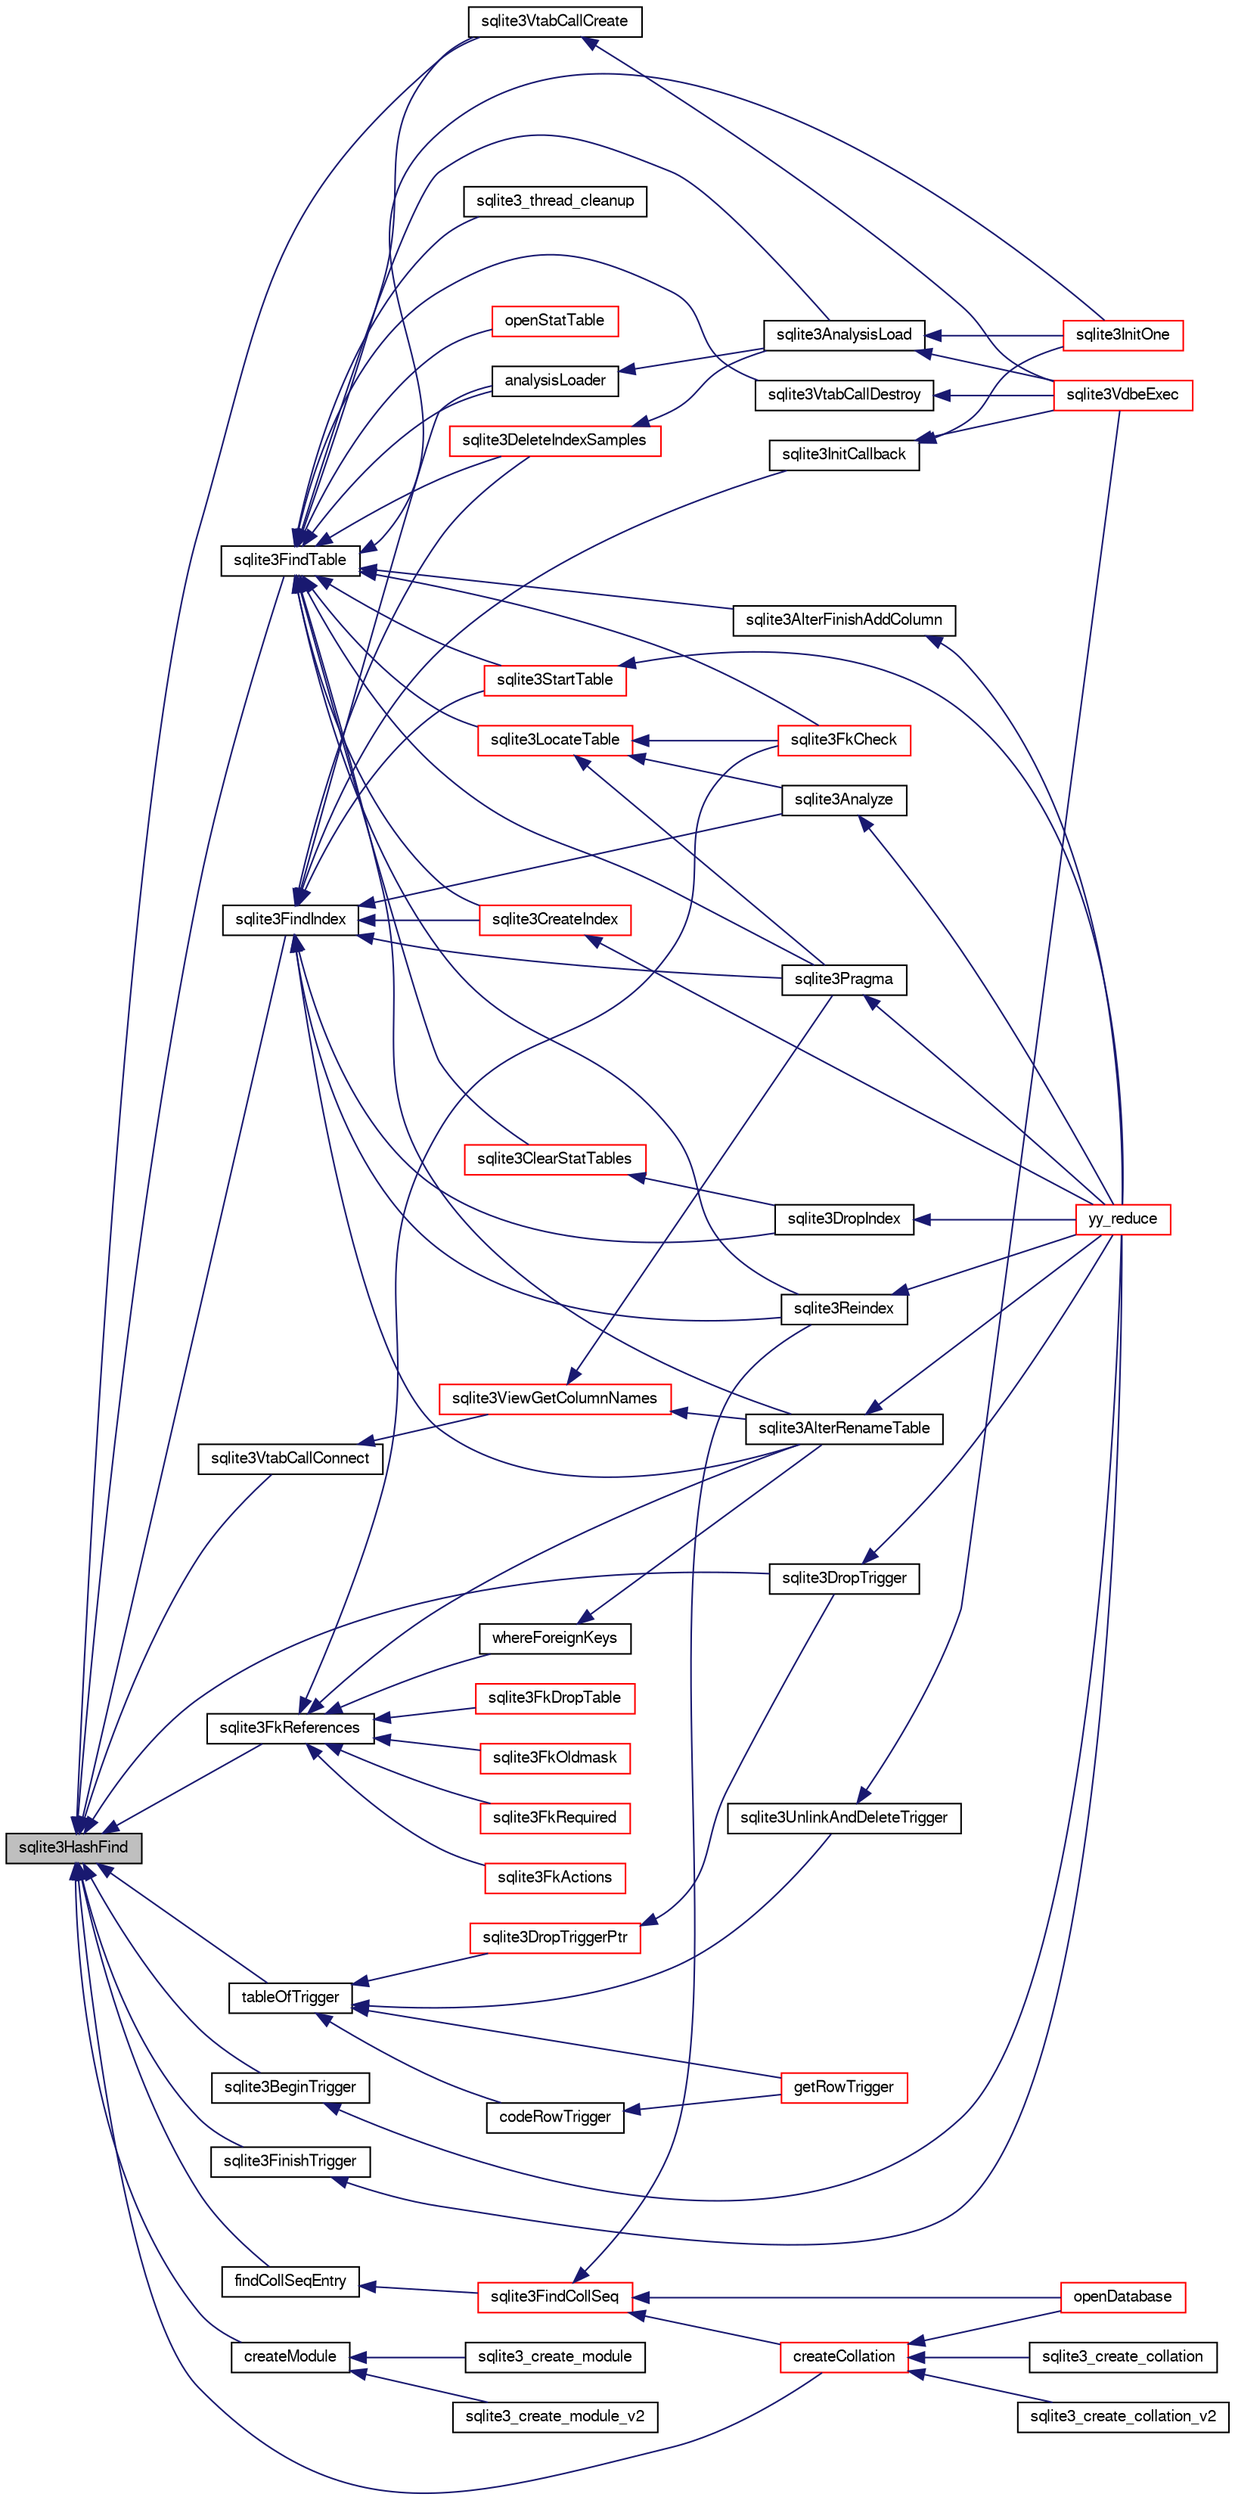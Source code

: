 digraph "sqlite3HashFind"
{
  edge [fontname="FreeSans",fontsize="10",labelfontname="FreeSans",labelfontsize="10"];
  node [fontname="FreeSans",fontsize="10",shape=record];
  rankdir="LR";
  Node561323 [label="sqlite3HashFind",height=0.2,width=0.4,color="black", fillcolor="grey75", style="filled", fontcolor="black"];
  Node561323 -> Node561324 [dir="back",color="midnightblue",fontsize="10",style="solid",fontname="FreeSans"];
  Node561324 [label="sqlite3FindTable",height=0.2,width=0.4,color="black", fillcolor="white", style="filled",URL="$sqlite3_8c.html#afa51dbee6173bf3a8a3df76b07cea789"];
  Node561324 -> Node561325 [dir="back",color="midnightblue",fontsize="10",style="solid",fontname="FreeSans"];
  Node561325 [label="sqlite3AlterRenameTable",height=0.2,width=0.4,color="black", fillcolor="white", style="filled",URL="$sqlite3_8c.html#aa5cfdb507ff74e559f2efb0318c96d2c"];
  Node561325 -> Node561326 [dir="back",color="midnightblue",fontsize="10",style="solid",fontname="FreeSans"];
  Node561326 [label="yy_reduce",height=0.2,width=0.4,color="red", fillcolor="white", style="filled",URL="$sqlite3_8c.html#a7c419a9b25711c666a9a2449ef377f14"];
  Node561324 -> Node561328 [dir="back",color="midnightblue",fontsize="10",style="solid",fontname="FreeSans"];
  Node561328 [label="sqlite3AlterFinishAddColumn",height=0.2,width=0.4,color="black", fillcolor="white", style="filled",URL="$sqlite3_8c.html#a392e1e5be904b01216faae16a77c2c31"];
  Node561328 -> Node561326 [dir="back",color="midnightblue",fontsize="10",style="solid",fontname="FreeSans"];
  Node561324 -> Node561329 [dir="back",color="midnightblue",fontsize="10",style="solid",fontname="FreeSans"];
  Node561329 [label="openStatTable",height=0.2,width=0.4,color="red", fillcolor="white", style="filled",URL="$sqlite3_8c.html#aea3da21ca87050c11c23e01f578cc5dc"];
  Node561324 -> Node561333 [dir="back",color="midnightblue",fontsize="10",style="solid",fontname="FreeSans"];
  Node561333 [label="analysisLoader",height=0.2,width=0.4,color="black", fillcolor="white", style="filled",URL="$sqlite3_8c.html#abb38e5b97f93c8a9775233bb28cb1e17"];
  Node561333 -> Node561334 [dir="back",color="midnightblue",fontsize="10",style="solid",fontname="FreeSans"];
  Node561334 [label="sqlite3AnalysisLoad",height=0.2,width=0.4,color="black", fillcolor="white", style="filled",URL="$sqlite3_8c.html#a48a2301c27e1d3d68708b9b8761b5a01"];
  Node561334 -> Node561335 [dir="back",color="midnightblue",fontsize="10",style="solid",fontname="FreeSans"];
  Node561335 [label="sqlite3VdbeExec",height=0.2,width=0.4,color="red", fillcolor="white", style="filled",URL="$sqlite3_8c.html#a8ce40a614bdc56719c4d642b1e4dfb21"];
  Node561334 -> Node561496 [dir="back",color="midnightblue",fontsize="10",style="solid",fontname="FreeSans"];
  Node561496 [label="sqlite3InitOne",height=0.2,width=0.4,color="red", fillcolor="white", style="filled",URL="$sqlite3_8c.html#ac4318b25df65269906b0379251fe9b85"];
  Node561324 -> Node561359 [dir="back",color="midnightblue",fontsize="10",style="solid",fontname="FreeSans"];
  Node561359 [label="sqlite3DeleteIndexSamples",height=0.2,width=0.4,color="red", fillcolor="white", style="filled",URL="$sqlite3_8c.html#aaeda0302fbf61397ec009f65bed047ef"];
  Node561359 -> Node561334 [dir="back",color="midnightblue",fontsize="10",style="solid",fontname="FreeSans"];
  Node561324 -> Node561334 [dir="back",color="midnightblue",fontsize="10",style="solid",fontname="FreeSans"];
  Node561324 -> Node561500 [dir="back",color="midnightblue",fontsize="10",style="solid",fontname="FreeSans"];
  Node561500 [label="sqlite3LocateTable",height=0.2,width=0.4,color="red", fillcolor="white", style="filled",URL="$sqlite3_8c.html#adfeea5b18971250d4ff7f5a44e134d75"];
  Node561500 -> Node561331 [dir="back",color="midnightblue",fontsize="10",style="solid",fontname="FreeSans"];
  Node561331 [label="sqlite3Analyze",height=0.2,width=0.4,color="black", fillcolor="white", style="filled",URL="$sqlite3_8c.html#ac696deb1ccaae3fa855cfbd0bfd4d048"];
  Node561331 -> Node561326 [dir="back",color="midnightblue",fontsize="10",style="solid",fontname="FreeSans"];
  Node561500 -> Node561400 [dir="back",color="midnightblue",fontsize="10",style="solid",fontname="FreeSans"];
  Node561400 [label="sqlite3FkCheck",height=0.2,width=0.4,color="red", fillcolor="white", style="filled",URL="$sqlite3_8c.html#aa38fb76c7d6f48f19772877a41703b92"];
  Node561500 -> Node561382 [dir="back",color="midnightblue",fontsize="10",style="solid",fontname="FreeSans"];
  Node561382 [label="sqlite3Pragma",height=0.2,width=0.4,color="black", fillcolor="white", style="filled",URL="$sqlite3_8c.html#a111391370f58f8e6a6eca51fd34d62ed"];
  Node561382 -> Node561326 [dir="back",color="midnightblue",fontsize="10",style="solid",fontname="FreeSans"];
  Node561324 -> Node561506 [dir="back",color="midnightblue",fontsize="10",style="solid",fontname="FreeSans"];
  Node561506 [label="sqlite3StartTable",height=0.2,width=0.4,color="red", fillcolor="white", style="filled",URL="$sqlite3_8c.html#af49b4395f39d9078a0dda2484c183012"];
  Node561506 -> Node561326 [dir="back",color="midnightblue",fontsize="10",style="solid",fontname="FreeSans"];
  Node561324 -> Node561488 [dir="back",color="midnightblue",fontsize="10",style="solid",fontname="FreeSans"];
  Node561488 [label="sqlite3ClearStatTables",height=0.2,width=0.4,color="red", fillcolor="white", style="filled",URL="$sqlite3_8c.html#a3a6659fbbc07f5bd5d327d88e6660702"];
  Node561488 -> Node561448 [dir="back",color="midnightblue",fontsize="10",style="solid",fontname="FreeSans"];
  Node561448 [label="sqlite3DropIndex",height=0.2,width=0.4,color="black", fillcolor="white", style="filled",URL="$sqlite3_8c.html#a3ffd2536f34a0cf6d427710b06b71e83"];
  Node561448 -> Node561326 [dir="back",color="midnightblue",fontsize="10",style="solid",fontname="FreeSans"];
  Node561324 -> Node561392 [dir="back",color="midnightblue",fontsize="10",style="solid",fontname="FreeSans"];
  Node561392 [label="sqlite3CreateIndex",height=0.2,width=0.4,color="red", fillcolor="white", style="filled",URL="$sqlite3_8c.html#a8dbe5e590ab6c58a8c45f34f7c81e825"];
  Node561392 -> Node561326 [dir="back",color="midnightblue",fontsize="10",style="solid",fontname="FreeSans"];
  Node561324 -> Node561416 [dir="back",color="midnightblue",fontsize="10",style="solid",fontname="FreeSans"];
  Node561416 [label="sqlite3Reindex",height=0.2,width=0.4,color="black", fillcolor="white", style="filled",URL="$sqlite3_8c.html#abd189e31189391e1ef114b413ff4abbf"];
  Node561416 -> Node561326 [dir="back",color="midnightblue",fontsize="10",style="solid",fontname="FreeSans"];
  Node561324 -> Node561400 [dir="back",color="midnightblue",fontsize="10",style="solid",fontname="FreeSans"];
  Node561324 -> Node561382 [dir="back",color="midnightblue",fontsize="10",style="solid",fontname="FreeSans"];
  Node561324 -> Node561496 [dir="back",color="midnightblue",fontsize="10",style="solid",fontname="FreeSans"];
  Node561324 -> Node561587 [dir="back",color="midnightblue",fontsize="10",style="solid",fontname="FreeSans"];
  Node561587 [label="sqlite3VtabCallCreate",height=0.2,width=0.4,color="black", fillcolor="white", style="filled",URL="$sqlite3_8c.html#a23601fffd89053de28f77684068ec164"];
  Node561587 -> Node561335 [dir="back",color="midnightblue",fontsize="10",style="solid",fontname="FreeSans"];
  Node561324 -> Node561588 [dir="back",color="midnightblue",fontsize="10",style="solid",fontname="FreeSans"];
  Node561588 [label="sqlite3VtabCallDestroy",height=0.2,width=0.4,color="black", fillcolor="white", style="filled",URL="$sqlite3_8c.html#a4e4b63fbee70eb546889a86f2efa014a"];
  Node561588 -> Node561335 [dir="back",color="midnightblue",fontsize="10",style="solid",fontname="FreeSans"];
  Node561324 -> Node561509 [dir="back",color="midnightblue",fontsize="10",style="solid",fontname="FreeSans"];
  Node561509 [label="sqlite3_thread_cleanup",height=0.2,width=0.4,color="black", fillcolor="white", style="filled",URL="$sqlite3_8h.html#a34980c829db84f02e1a1599063469f06"];
  Node561323 -> Node561589 [dir="back",color="midnightblue",fontsize="10",style="solid",fontname="FreeSans"];
  Node561589 [label="sqlite3FindIndex",height=0.2,width=0.4,color="black", fillcolor="white", style="filled",URL="$sqlite3_8c.html#a79fb99db8d0f914bb72dd374ae088512"];
  Node561589 -> Node561325 [dir="back",color="midnightblue",fontsize="10",style="solid",fontname="FreeSans"];
  Node561589 -> Node561331 [dir="back",color="midnightblue",fontsize="10",style="solid",fontname="FreeSans"];
  Node561589 -> Node561333 [dir="back",color="midnightblue",fontsize="10",style="solid",fontname="FreeSans"];
  Node561589 -> Node561359 [dir="back",color="midnightblue",fontsize="10",style="solid",fontname="FreeSans"];
  Node561589 -> Node561506 [dir="back",color="midnightblue",fontsize="10",style="solid",fontname="FreeSans"];
  Node561589 -> Node561392 [dir="back",color="midnightblue",fontsize="10",style="solid",fontname="FreeSans"];
  Node561589 -> Node561448 [dir="back",color="midnightblue",fontsize="10",style="solid",fontname="FreeSans"];
  Node561589 -> Node561416 [dir="back",color="midnightblue",fontsize="10",style="solid",fontname="FreeSans"];
  Node561589 -> Node561382 [dir="back",color="midnightblue",fontsize="10",style="solid",fontname="FreeSans"];
  Node561589 -> Node561495 [dir="back",color="midnightblue",fontsize="10",style="solid",fontname="FreeSans"];
  Node561495 [label="sqlite3InitCallback",height=0.2,width=0.4,color="black", fillcolor="white", style="filled",URL="$sqlite3_8c.html#a5183ff3c8b5311c7332250013ee018b3"];
  Node561495 -> Node561335 [dir="back",color="midnightblue",fontsize="10",style="solid",fontname="FreeSans"];
  Node561495 -> Node561496 [dir="back",color="midnightblue",fontsize="10",style="solid",fontname="FreeSans"];
  Node561323 -> Node561590 [dir="back",color="midnightblue",fontsize="10",style="solid",fontname="FreeSans"];
  Node561590 [label="findCollSeqEntry",height=0.2,width=0.4,color="black", fillcolor="white", style="filled",URL="$sqlite3_8c.html#aaf9ae07c81dca508e137b5880e94aa98"];
  Node561590 -> Node561591 [dir="back",color="midnightblue",fontsize="10",style="solid",fontname="FreeSans"];
  Node561591 [label="sqlite3FindCollSeq",height=0.2,width=0.4,color="red", fillcolor="white", style="filled",URL="$sqlite3_8c.html#ac4f91d39f24a6435de12698fdb16bc14"];
  Node561591 -> Node561416 [dir="back",color="midnightblue",fontsize="10",style="solid",fontname="FreeSans"];
  Node561591 -> Node561630 [dir="back",color="midnightblue",fontsize="10",style="solid",fontname="FreeSans"];
  Node561630 [label="createCollation",height=0.2,width=0.4,color="red", fillcolor="white", style="filled",URL="$sqlite3_8c.html#a29def4ce28811a857e968b3f238d2dd1"];
  Node561630 -> Node561561 [dir="back",color="midnightblue",fontsize="10",style="solid",fontname="FreeSans"];
  Node561561 [label="openDatabase",height=0.2,width=0.4,color="red", fillcolor="white", style="filled",URL="$sqlite3_8c.html#a6a9c3bc3a64234e863413f41db473758"];
  Node561630 -> Node561631 [dir="back",color="midnightblue",fontsize="10",style="solid",fontname="FreeSans"];
  Node561631 [label="sqlite3_create_collation",height=0.2,width=0.4,color="black", fillcolor="white", style="filled",URL="$sqlite3_8h.html#ae16a68d17915d0f18ab05ee246f54d0d"];
  Node561630 -> Node561632 [dir="back",color="midnightblue",fontsize="10",style="solid",fontname="FreeSans"];
  Node561632 [label="sqlite3_create_collation_v2",height=0.2,width=0.4,color="black", fillcolor="white", style="filled",URL="$sqlite3_8h.html#acf133d2ce646b13fd95ca84940e34102"];
  Node561591 -> Node561561 [dir="back",color="midnightblue",fontsize="10",style="solid",fontname="FreeSans"];
  Node561323 -> Node561634 [dir="back",color="midnightblue",fontsize="10",style="solid",fontname="FreeSans"];
  Node561634 [label="sqlite3FkReferences",height=0.2,width=0.4,color="black", fillcolor="white", style="filled",URL="$sqlite3_8c.html#a2337ae2a0965bfde19e983555bb78c01"];
  Node561634 -> Node561635 [dir="back",color="midnightblue",fontsize="10",style="solid",fontname="FreeSans"];
  Node561635 [label="whereForeignKeys",height=0.2,width=0.4,color="black", fillcolor="white", style="filled",URL="$sqlite3_8c.html#a37258f841843e967585d277711322659"];
  Node561635 -> Node561325 [dir="back",color="midnightblue",fontsize="10",style="solid",fontname="FreeSans"];
  Node561634 -> Node561325 [dir="back",color="midnightblue",fontsize="10",style="solid",fontname="FreeSans"];
  Node561634 -> Node561370 [dir="back",color="midnightblue",fontsize="10",style="solid",fontname="FreeSans"];
  Node561370 [label="sqlite3FkDropTable",height=0.2,width=0.4,color="red", fillcolor="white", style="filled",URL="$sqlite3_8c.html#a1218c6fc74e89152ceaa4760e82f5ef9"];
  Node561634 -> Node561400 [dir="back",color="midnightblue",fontsize="10",style="solid",fontname="FreeSans"];
  Node561634 -> Node561636 [dir="back",color="midnightblue",fontsize="10",style="solid",fontname="FreeSans"];
  Node561636 [label="sqlite3FkOldmask",height=0.2,width=0.4,color="red", fillcolor="white", style="filled",URL="$sqlite3_8c.html#a9fd47953eb0c957901261e4265230ee1"];
  Node561634 -> Node561637 [dir="back",color="midnightblue",fontsize="10",style="solid",fontname="FreeSans"];
  Node561637 [label="sqlite3FkRequired",height=0.2,width=0.4,color="red", fillcolor="white", style="filled",URL="$sqlite3_8c.html#a60ca530d57e027853f723ae2f7a6be00"];
  Node561634 -> Node561375 [dir="back",color="midnightblue",fontsize="10",style="solid",fontname="FreeSans"];
  Node561375 [label="sqlite3FkActions",height=0.2,width=0.4,color="red", fillcolor="white", style="filled",URL="$sqlite3_8c.html#a39159bd1623724946c22355ba7f3ef90"];
  Node561323 -> Node561503 [dir="back",color="midnightblue",fontsize="10",style="solid",fontname="FreeSans"];
  Node561503 [label="sqlite3BeginTrigger",height=0.2,width=0.4,color="black", fillcolor="white", style="filled",URL="$sqlite3_8c.html#ac20a731dbd52edec68a09962c7f39a4c"];
  Node561503 -> Node561326 [dir="back",color="midnightblue",fontsize="10",style="solid",fontname="FreeSans"];
  Node561323 -> Node561489 [dir="back",color="midnightblue",fontsize="10",style="solid",fontname="FreeSans"];
  Node561489 [label="sqlite3FinishTrigger",height=0.2,width=0.4,color="black", fillcolor="white", style="filled",URL="$sqlite3_8c.html#a15231afa0ac739363aee4cdb88380886"];
  Node561489 -> Node561326 [dir="back",color="midnightblue",fontsize="10",style="solid",fontname="FreeSans"];
  Node561323 -> Node561508 [dir="back",color="midnightblue",fontsize="10",style="solid",fontname="FreeSans"];
  Node561508 [label="sqlite3DropTrigger",height=0.2,width=0.4,color="black", fillcolor="white", style="filled",URL="$sqlite3_8c.html#affdf1dd65e331b06feaef6ff8636305f"];
  Node561508 -> Node561326 [dir="back",color="midnightblue",fontsize="10",style="solid",fontname="FreeSans"];
  Node561323 -> Node561638 [dir="back",color="midnightblue",fontsize="10",style="solid",fontname="FreeSans"];
  Node561638 [label="tableOfTrigger",height=0.2,width=0.4,color="black", fillcolor="white", style="filled",URL="$sqlite3_8c.html#a62f317e5cd5c8e11647b1d56426467c3"];
  Node561638 -> Node561639 [dir="back",color="midnightblue",fontsize="10",style="solid",fontname="FreeSans"];
  Node561639 [label="sqlite3DropTriggerPtr",height=0.2,width=0.4,color="red", fillcolor="white", style="filled",URL="$sqlite3_8c.html#aa3a84617bfc76be1c61c27fc2b6d0b17"];
  Node561639 -> Node561508 [dir="back",color="midnightblue",fontsize="10",style="solid",fontname="FreeSans"];
  Node561638 -> Node561567 [dir="back",color="midnightblue",fontsize="10",style="solid",fontname="FreeSans"];
  Node561567 [label="sqlite3UnlinkAndDeleteTrigger",height=0.2,width=0.4,color="black", fillcolor="white", style="filled",URL="$sqlite3_8c.html#aa779646f1e1667b589b01dd8b494a53c"];
  Node561567 -> Node561335 [dir="back",color="midnightblue",fontsize="10",style="solid",fontname="FreeSans"];
  Node561638 -> Node561372 [dir="back",color="midnightblue",fontsize="10",style="solid",fontname="FreeSans"];
  Node561372 [label="codeRowTrigger",height=0.2,width=0.4,color="black", fillcolor="white", style="filled",URL="$sqlite3_8c.html#a463cea5aaaf388b560b206570a0022fc"];
  Node561372 -> Node561373 [dir="back",color="midnightblue",fontsize="10",style="solid",fontname="FreeSans"];
  Node561373 [label="getRowTrigger",height=0.2,width=0.4,color="red", fillcolor="white", style="filled",URL="$sqlite3_8c.html#a69626ef20b540d1a2b19cf56f3f45689"];
  Node561638 -> Node561373 [dir="back",color="midnightblue",fontsize="10",style="solid",fontname="FreeSans"];
  Node561323 -> Node561640 [dir="back",color="midnightblue",fontsize="10",style="solid",fontname="FreeSans"];
  Node561640 [label="createModule",height=0.2,width=0.4,color="black", fillcolor="white", style="filled",URL="$sqlite3_8c.html#a77134e0947164db4ca98b4b516bfdf6b"];
  Node561640 -> Node561641 [dir="back",color="midnightblue",fontsize="10",style="solid",fontname="FreeSans"];
  Node561641 [label="sqlite3_create_module",height=0.2,width=0.4,color="black", fillcolor="white", style="filled",URL="$sqlite3_8h.html#ac1c2da392b14a7bba8cc7605d56438d0"];
  Node561640 -> Node561642 [dir="back",color="midnightblue",fontsize="10",style="solid",fontname="FreeSans"];
  Node561642 [label="sqlite3_create_module_v2",height=0.2,width=0.4,color="black", fillcolor="white", style="filled",URL="$sqlite3_8h.html#a293bb76c4e725c89ea93dde3ffa0c665"];
  Node561323 -> Node561643 [dir="back",color="midnightblue",fontsize="10",style="solid",fontname="FreeSans"];
  Node561643 [label="sqlite3VtabCallConnect",height=0.2,width=0.4,color="black", fillcolor="white", style="filled",URL="$sqlite3_8c.html#a9642d55303e8d284d096fabc53460e28"];
  Node561643 -> Node561367 [dir="back",color="midnightblue",fontsize="10",style="solid",fontname="FreeSans"];
  Node561367 [label="sqlite3ViewGetColumnNames",height=0.2,width=0.4,color="red", fillcolor="white", style="filled",URL="$sqlite3_8c.html#aebc7cd8d9e2bd174ae0a60363d3f6ce8"];
  Node561367 -> Node561325 [dir="back",color="midnightblue",fontsize="10",style="solid",fontname="FreeSans"];
  Node561367 -> Node561382 [dir="back",color="midnightblue",fontsize="10",style="solid",fontname="FreeSans"];
  Node561323 -> Node561587 [dir="back",color="midnightblue",fontsize="10",style="solid",fontname="FreeSans"];
  Node561323 -> Node561630 [dir="back",color="midnightblue",fontsize="10",style="solid",fontname="FreeSans"];
}
